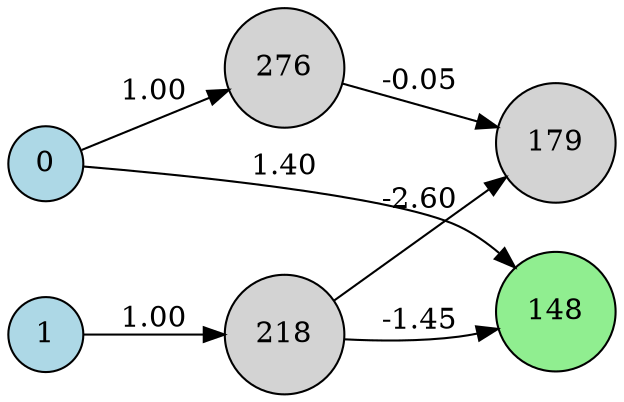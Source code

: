 digraph neat {
  rankdir=LR;
  node [shape=circle];
  node0 [label="0", style=filled, fillcolor=lightblue];
  node1 [label="1", style=filled, fillcolor=lightblue];
  node148 [label="148", style=filled, fillcolor=lightgreen];
  node179 [label="179", style=filled, fillcolor=lightgray];
  node218 [label="218", style=filled, fillcolor=lightgray];
  node276 [label="276", style=filled, fillcolor=lightgray];
  node0 -> node148 [label="1.40"];
  node1 -> node218 [label="1.00"];
  node218 -> node179 [label="-2.60"];
  node0 -> node276 [label="1.00"];
  node276 -> node179 [label="-0.05"];
  node218 -> node148 [label="-1.45"];
}
